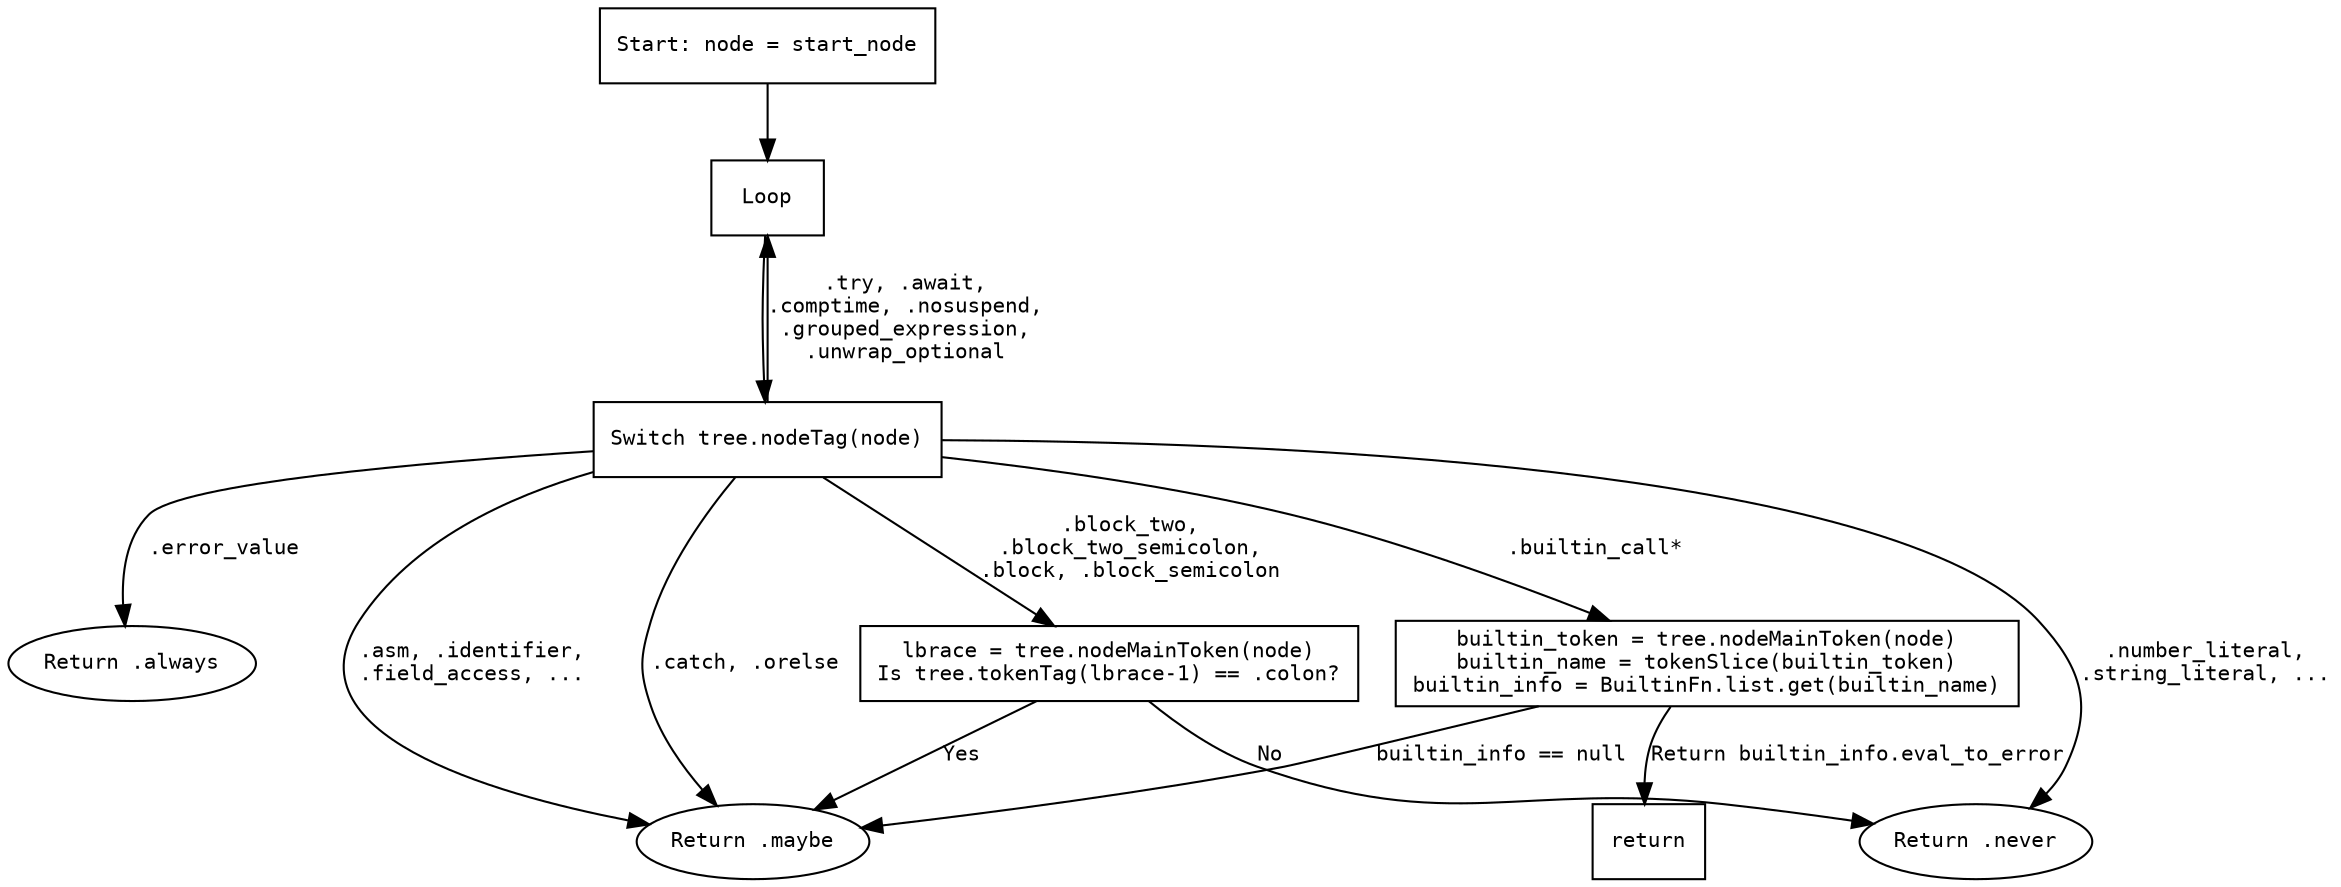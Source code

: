 
digraph flowchart {
    node [shape=rectangle, fontname="Courier", fontsize=10];
    edge [fontname="Courier", fontsize=10];

    start [label="Start: node = start_node"];
    loop [label="Loop"];
    switch [label="Switch tree.nodeTag(node)"];
    return_always [label="Return .always", shape=oval];
    return_maybe [label="Return .maybe", shape=oval];
    return_never [label="Return .never", shape=oval];
    check_labeled_block [label="lbrace = tree.nodeMainToken(node)\nIs tree.tokenTag(lbrace-1) == .colon?"];
    check_builtin [label="builtin_token = tree.nodeMainToken(node)\nbuiltin_name = tokenSlice(builtin_token)\nbuiltin_info = BuiltinFn.list.get(builtin_name)"];

    start -> loop;
    loop -> switch;

    // Cases that directly return
    switch -> return_always [label=".error_value"];
    switch -> return_maybe [label=".asm, .identifier,\n.field_access, ..."];
    switch -> return_never [label=".number_literal,\n.string_literal, ..."];
    switch -> return_maybe [label=".catch, .orelse"];

    // Cases that modify node and loop back
    switch -> loop [label=".try, .await,\n.comptime, .nosuspend,\n.grouped_expression,\n.unwrap_optional"];

    // Block handling
    switch -> check_labeled_block [label=".block_two,\n.block_two_semicolon,\n.block, .block_semicolon"];
    check_labeled_block -> return_maybe [label="Yes"];
    check_labeled_block -> return_never [label="No"];

    // Builtin call handling
    switch -> check_builtin [label=".builtin_call*"];
    check_builtin -> return_maybe [label="builtin_info == null"];
    check_builtin -> return [label="Return builtin_info.eval_to_error"];
}
